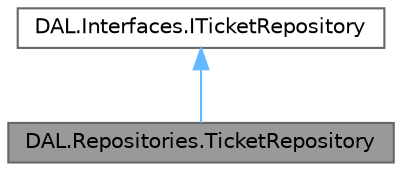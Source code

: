 digraph "DAL.Repositories.TicketRepository"
{
 // LATEX_PDF_SIZE
  bgcolor="transparent";
  edge [fontname=Helvetica,fontsize=10,labelfontname=Helvetica,labelfontsize=10];
  node [fontname=Helvetica,fontsize=10,shape=box,height=0.2,width=0.4];
  Node1 [id="Node000001",label="DAL.Repositories.TicketRepository",height=0.2,width=0.4,color="gray40", fillcolor="grey60", style="filled", fontcolor="black",tooltip=" "];
  Node2 -> Node1 [id="edge1_Node000001_Node000002",dir="back",color="steelblue1",style="solid",tooltip=" "];
  Node2 [id="Node000002",label="DAL.Interfaces.ITicketRepository",height=0.2,width=0.4,color="gray40", fillcolor="white", style="filled",URL="$interface_d_a_l_1_1_interfaces_1_1_i_ticket_repository.html",tooltip=" "];
}
